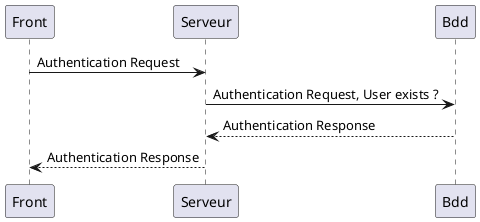 @startuml
Front -> Serveur: Authentication Request
Serveur-> Bdd : Authentication Request, User exists ? 
Bdd--> Serveur: Authentication Response
Serveur--> Front: Authentication Response

@enduml

